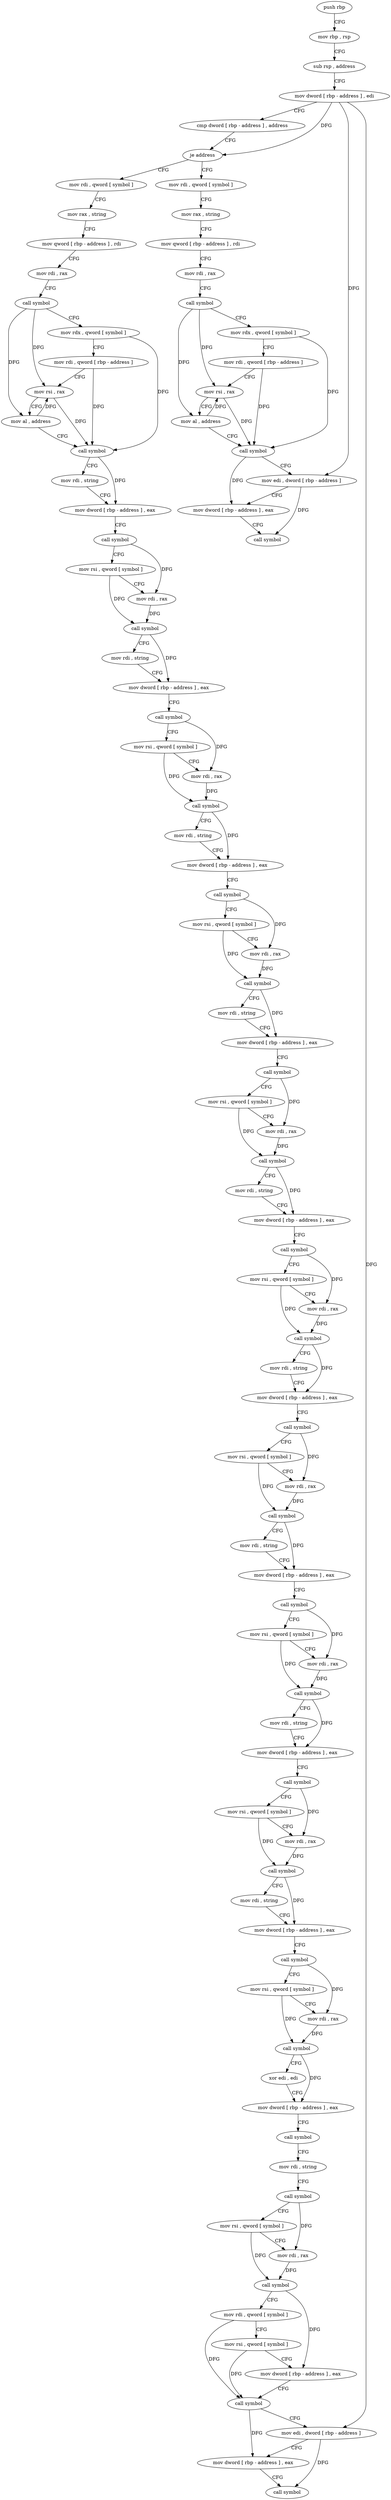 digraph "func" {
"4241888" [label = "push rbp" ]
"4241889" [label = "mov rbp , rsp" ]
"4241892" [label = "sub rsp , address" ]
"4241896" [label = "mov dword [ rbp - address ] , edi" ]
"4241899" [label = "cmp dword [ rbp - address ] , address" ]
"4241903" [label = "je address" ]
"4241972" [label = "mov rdi , qword [ symbol ]" ]
"4241909" [label = "mov rdi , qword [ symbol ]" ]
"4241980" [label = "mov rax , string" ]
"4241990" [label = "mov qword [ rbp - address ] , rdi" ]
"4241994" [label = "mov rdi , rax" ]
"4241997" [label = "call symbol" ]
"4242002" [label = "mov rdx , qword [ symbol ]" ]
"4242010" [label = "mov rdi , qword [ rbp - address ]" ]
"4242014" [label = "mov rsi , rax" ]
"4242017" [label = "mov al , address" ]
"4242019" [label = "call symbol" ]
"4242024" [label = "mov rdi , string" ]
"4242034" [label = "mov dword [ rbp - address ] , eax" ]
"4242037" [label = "call symbol" ]
"4242042" [label = "mov rsi , qword [ symbol ]" ]
"4242050" [label = "mov rdi , rax" ]
"4242053" [label = "call symbol" ]
"4242058" [label = "mov rdi , string" ]
"4242068" [label = "mov dword [ rbp - address ] , eax" ]
"4242071" [label = "call symbol" ]
"4242076" [label = "mov rsi , qword [ symbol ]" ]
"4242084" [label = "mov rdi , rax" ]
"4242087" [label = "call symbol" ]
"4242092" [label = "mov rdi , string" ]
"4242102" [label = "mov dword [ rbp - address ] , eax" ]
"4242105" [label = "call symbol" ]
"4242110" [label = "mov rsi , qword [ symbol ]" ]
"4242118" [label = "mov rdi , rax" ]
"4242121" [label = "call symbol" ]
"4242126" [label = "mov rdi , string" ]
"4242136" [label = "mov dword [ rbp - address ] , eax" ]
"4242139" [label = "call symbol" ]
"4242144" [label = "mov rsi , qword [ symbol ]" ]
"4242152" [label = "mov rdi , rax" ]
"4242155" [label = "call symbol" ]
"4242160" [label = "mov rdi , string" ]
"4242170" [label = "mov dword [ rbp - address ] , eax" ]
"4242173" [label = "call symbol" ]
"4242178" [label = "mov rsi , qword [ symbol ]" ]
"4242186" [label = "mov rdi , rax" ]
"4242189" [label = "call symbol" ]
"4242194" [label = "mov rdi , string" ]
"4242204" [label = "mov dword [ rbp - address ] , eax" ]
"4242207" [label = "call symbol" ]
"4242212" [label = "mov rsi , qword [ symbol ]" ]
"4242220" [label = "mov rdi , rax" ]
"4242223" [label = "call symbol" ]
"4242228" [label = "mov rdi , string" ]
"4242238" [label = "mov dword [ rbp - address ] , eax" ]
"4242241" [label = "call symbol" ]
"4242246" [label = "mov rsi , qword [ symbol ]" ]
"4242254" [label = "mov rdi , rax" ]
"4242257" [label = "call symbol" ]
"4242262" [label = "mov rdi , string" ]
"4242272" [label = "mov dword [ rbp - address ] , eax" ]
"4242275" [label = "call symbol" ]
"4242280" [label = "mov rsi , qword [ symbol ]" ]
"4242288" [label = "mov rdi , rax" ]
"4242291" [label = "call symbol" ]
"4242296" [label = "mov rdi , string" ]
"4242306" [label = "mov dword [ rbp - address ] , eax" ]
"4242309" [label = "call symbol" ]
"4242314" [label = "mov rsi , qword [ symbol ]" ]
"4242322" [label = "mov rdi , rax" ]
"4242325" [label = "call symbol" ]
"4242330" [label = "xor edi , edi" ]
"4242332" [label = "mov dword [ rbp - address ] , eax" ]
"4242335" [label = "call symbol" ]
"4242340" [label = "mov rdi , string" ]
"4242350" [label = "call symbol" ]
"4242355" [label = "mov rsi , qword [ symbol ]" ]
"4242363" [label = "mov rdi , rax" ]
"4242366" [label = "call symbol" ]
"4242371" [label = "mov rdi , qword [ symbol ]" ]
"4242379" [label = "mov rsi , qword [ symbol ]" ]
"4242387" [label = "mov dword [ rbp - address ] , eax" ]
"4242390" [label = "call symbol" ]
"4242395" [label = "mov edi , dword [ rbp - address ]" ]
"4242398" [label = "mov dword [ rbp - address ] , eax" ]
"4242401" [label = "call symbol" ]
"4241917" [label = "mov rax , string" ]
"4241927" [label = "mov qword [ rbp - address ] , rdi" ]
"4241931" [label = "mov rdi , rax" ]
"4241934" [label = "call symbol" ]
"4241939" [label = "mov rdx , qword [ symbol ]" ]
"4241947" [label = "mov rdi , qword [ rbp - address ]" ]
"4241951" [label = "mov rsi , rax" ]
"4241954" [label = "mov al , address" ]
"4241956" [label = "call symbol" ]
"4241961" [label = "mov edi , dword [ rbp - address ]" ]
"4241964" [label = "mov dword [ rbp - address ] , eax" ]
"4241967" [label = "call symbol" ]
"4241888" -> "4241889" [ label = "CFG" ]
"4241889" -> "4241892" [ label = "CFG" ]
"4241892" -> "4241896" [ label = "CFG" ]
"4241896" -> "4241899" [ label = "CFG" ]
"4241896" -> "4241903" [ label = "DFG" ]
"4241896" -> "4242395" [ label = "DFG" ]
"4241896" -> "4241961" [ label = "DFG" ]
"4241899" -> "4241903" [ label = "CFG" ]
"4241903" -> "4241972" [ label = "CFG" ]
"4241903" -> "4241909" [ label = "CFG" ]
"4241972" -> "4241980" [ label = "CFG" ]
"4241909" -> "4241917" [ label = "CFG" ]
"4241980" -> "4241990" [ label = "CFG" ]
"4241990" -> "4241994" [ label = "CFG" ]
"4241994" -> "4241997" [ label = "CFG" ]
"4241997" -> "4242002" [ label = "CFG" ]
"4241997" -> "4242014" [ label = "DFG" ]
"4241997" -> "4242017" [ label = "DFG" ]
"4242002" -> "4242010" [ label = "CFG" ]
"4242002" -> "4242019" [ label = "DFG" ]
"4242010" -> "4242014" [ label = "CFG" ]
"4242010" -> "4242019" [ label = "DFG" ]
"4242014" -> "4242017" [ label = "CFG" ]
"4242014" -> "4242019" [ label = "DFG" ]
"4242017" -> "4242019" [ label = "CFG" ]
"4242017" -> "4242014" [ label = "DFG" ]
"4242019" -> "4242024" [ label = "CFG" ]
"4242019" -> "4242034" [ label = "DFG" ]
"4242024" -> "4242034" [ label = "CFG" ]
"4242034" -> "4242037" [ label = "CFG" ]
"4242037" -> "4242042" [ label = "CFG" ]
"4242037" -> "4242050" [ label = "DFG" ]
"4242042" -> "4242050" [ label = "CFG" ]
"4242042" -> "4242053" [ label = "DFG" ]
"4242050" -> "4242053" [ label = "DFG" ]
"4242053" -> "4242058" [ label = "CFG" ]
"4242053" -> "4242068" [ label = "DFG" ]
"4242058" -> "4242068" [ label = "CFG" ]
"4242068" -> "4242071" [ label = "CFG" ]
"4242071" -> "4242076" [ label = "CFG" ]
"4242071" -> "4242084" [ label = "DFG" ]
"4242076" -> "4242084" [ label = "CFG" ]
"4242076" -> "4242087" [ label = "DFG" ]
"4242084" -> "4242087" [ label = "DFG" ]
"4242087" -> "4242092" [ label = "CFG" ]
"4242087" -> "4242102" [ label = "DFG" ]
"4242092" -> "4242102" [ label = "CFG" ]
"4242102" -> "4242105" [ label = "CFG" ]
"4242105" -> "4242110" [ label = "CFG" ]
"4242105" -> "4242118" [ label = "DFG" ]
"4242110" -> "4242118" [ label = "CFG" ]
"4242110" -> "4242121" [ label = "DFG" ]
"4242118" -> "4242121" [ label = "DFG" ]
"4242121" -> "4242126" [ label = "CFG" ]
"4242121" -> "4242136" [ label = "DFG" ]
"4242126" -> "4242136" [ label = "CFG" ]
"4242136" -> "4242139" [ label = "CFG" ]
"4242139" -> "4242144" [ label = "CFG" ]
"4242139" -> "4242152" [ label = "DFG" ]
"4242144" -> "4242152" [ label = "CFG" ]
"4242144" -> "4242155" [ label = "DFG" ]
"4242152" -> "4242155" [ label = "DFG" ]
"4242155" -> "4242160" [ label = "CFG" ]
"4242155" -> "4242170" [ label = "DFG" ]
"4242160" -> "4242170" [ label = "CFG" ]
"4242170" -> "4242173" [ label = "CFG" ]
"4242173" -> "4242178" [ label = "CFG" ]
"4242173" -> "4242186" [ label = "DFG" ]
"4242178" -> "4242186" [ label = "CFG" ]
"4242178" -> "4242189" [ label = "DFG" ]
"4242186" -> "4242189" [ label = "DFG" ]
"4242189" -> "4242194" [ label = "CFG" ]
"4242189" -> "4242204" [ label = "DFG" ]
"4242194" -> "4242204" [ label = "CFG" ]
"4242204" -> "4242207" [ label = "CFG" ]
"4242207" -> "4242212" [ label = "CFG" ]
"4242207" -> "4242220" [ label = "DFG" ]
"4242212" -> "4242220" [ label = "CFG" ]
"4242212" -> "4242223" [ label = "DFG" ]
"4242220" -> "4242223" [ label = "DFG" ]
"4242223" -> "4242228" [ label = "CFG" ]
"4242223" -> "4242238" [ label = "DFG" ]
"4242228" -> "4242238" [ label = "CFG" ]
"4242238" -> "4242241" [ label = "CFG" ]
"4242241" -> "4242246" [ label = "CFG" ]
"4242241" -> "4242254" [ label = "DFG" ]
"4242246" -> "4242254" [ label = "CFG" ]
"4242246" -> "4242257" [ label = "DFG" ]
"4242254" -> "4242257" [ label = "DFG" ]
"4242257" -> "4242262" [ label = "CFG" ]
"4242257" -> "4242272" [ label = "DFG" ]
"4242262" -> "4242272" [ label = "CFG" ]
"4242272" -> "4242275" [ label = "CFG" ]
"4242275" -> "4242280" [ label = "CFG" ]
"4242275" -> "4242288" [ label = "DFG" ]
"4242280" -> "4242288" [ label = "CFG" ]
"4242280" -> "4242291" [ label = "DFG" ]
"4242288" -> "4242291" [ label = "DFG" ]
"4242291" -> "4242296" [ label = "CFG" ]
"4242291" -> "4242306" [ label = "DFG" ]
"4242296" -> "4242306" [ label = "CFG" ]
"4242306" -> "4242309" [ label = "CFG" ]
"4242309" -> "4242314" [ label = "CFG" ]
"4242309" -> "4242322" [ label = "DFG" ]
"4242314" -> "4242322" [ label = "CFG" ]
"4242314" -> "4242325" [ label = "DFG" ]
"4242322" -> "4242325" [ label = "DFG" ]
"4242325" -> "4242330" [ label = "CFG" ]
"4242325" -> "4242332" [ label = "DFG" ]
"4242330" -> "4242332" [ label = "CFG" ]
"4242332" -> "4242335" [ label = "CFG" ]
"4242335" -> "4242340" [ label = "CFG" ]
"4242340" -> "4242350" [ label = "CFG" ]
"4242350" -> "4242355" [ label = "CFG" ]
"4242350" -> "4242363" [ label = "DFG" ]
"4242355" -> "4242363" [ label = "CFG" ]
"4242355" -> "4242366" [ label = "DFG" ]
"4242363" -> "4242366" [ label = "DFG" ]
"4242366" -> "4242371" [ label = "CFG" ]
"4242366" -> "4242387" [ label = "DFG" ]
"4242371" -> "4242379" [ label = "CFG" ]
"4242371" -> "4242390" [ label = "DFG" ]
"4242379" -> "4242387" [ label = "CFG" ]
"4242379" -> "4242390" [ label = "DFG" ]
"4242387" -> "4242390" [ label = "CFG" ]
"4242390" -> "4242395" [ label = "CFG" ]
"4242390" -> "4242398" [ label = "DFG" ]
"4242395" -> "4242398" [ label = "CFG" ]
"4242395" -> "4242401" [ label = "DFG" ]
"4242398" -> "4242401" [ label = "CFG" ]
"4241917" -> "4241927" [ label = "CFG" ]
"4241927" -> "4241931" [ label = "CFG" ]
"4241931" -> "4241934" [ label = "CFG" ]
"4241934" -> "4241939" [ label = "CFG" ]
"4241934" -> "4241951" [ label = "DFG" ]
"4241934" -> "4241954" [ label = "DFG" ]
"4241939" -> "4241947" [ label = "CFG" ]
"4241939" -> "4241956" [ label = "DFG" ]
"4241947" -> "4241951" [ label = "CFG" ]
"4241947" -> "4241956" [ label = "DFG" ]
"4241951" -> "4241954" [ label = "CFG" ]
"4241951" -> "4241956" [ label = "DFG" ]
"4241954" -> "4241956" [ label = "CFG" ]
"4241954" -> "4241951" [ label = "DFG" ]
"4241956" -> "4241961" [ label = "CFG" ]
"4241956" -> "4241964" [ label = "DFG" ]
"4241961" -> "4241964" [ label = "CFG" ]
"4241961" -> "4241967" [ label = "DFG" ]
"4241964" -> "4241967" [ label = "CFG" ]
}
